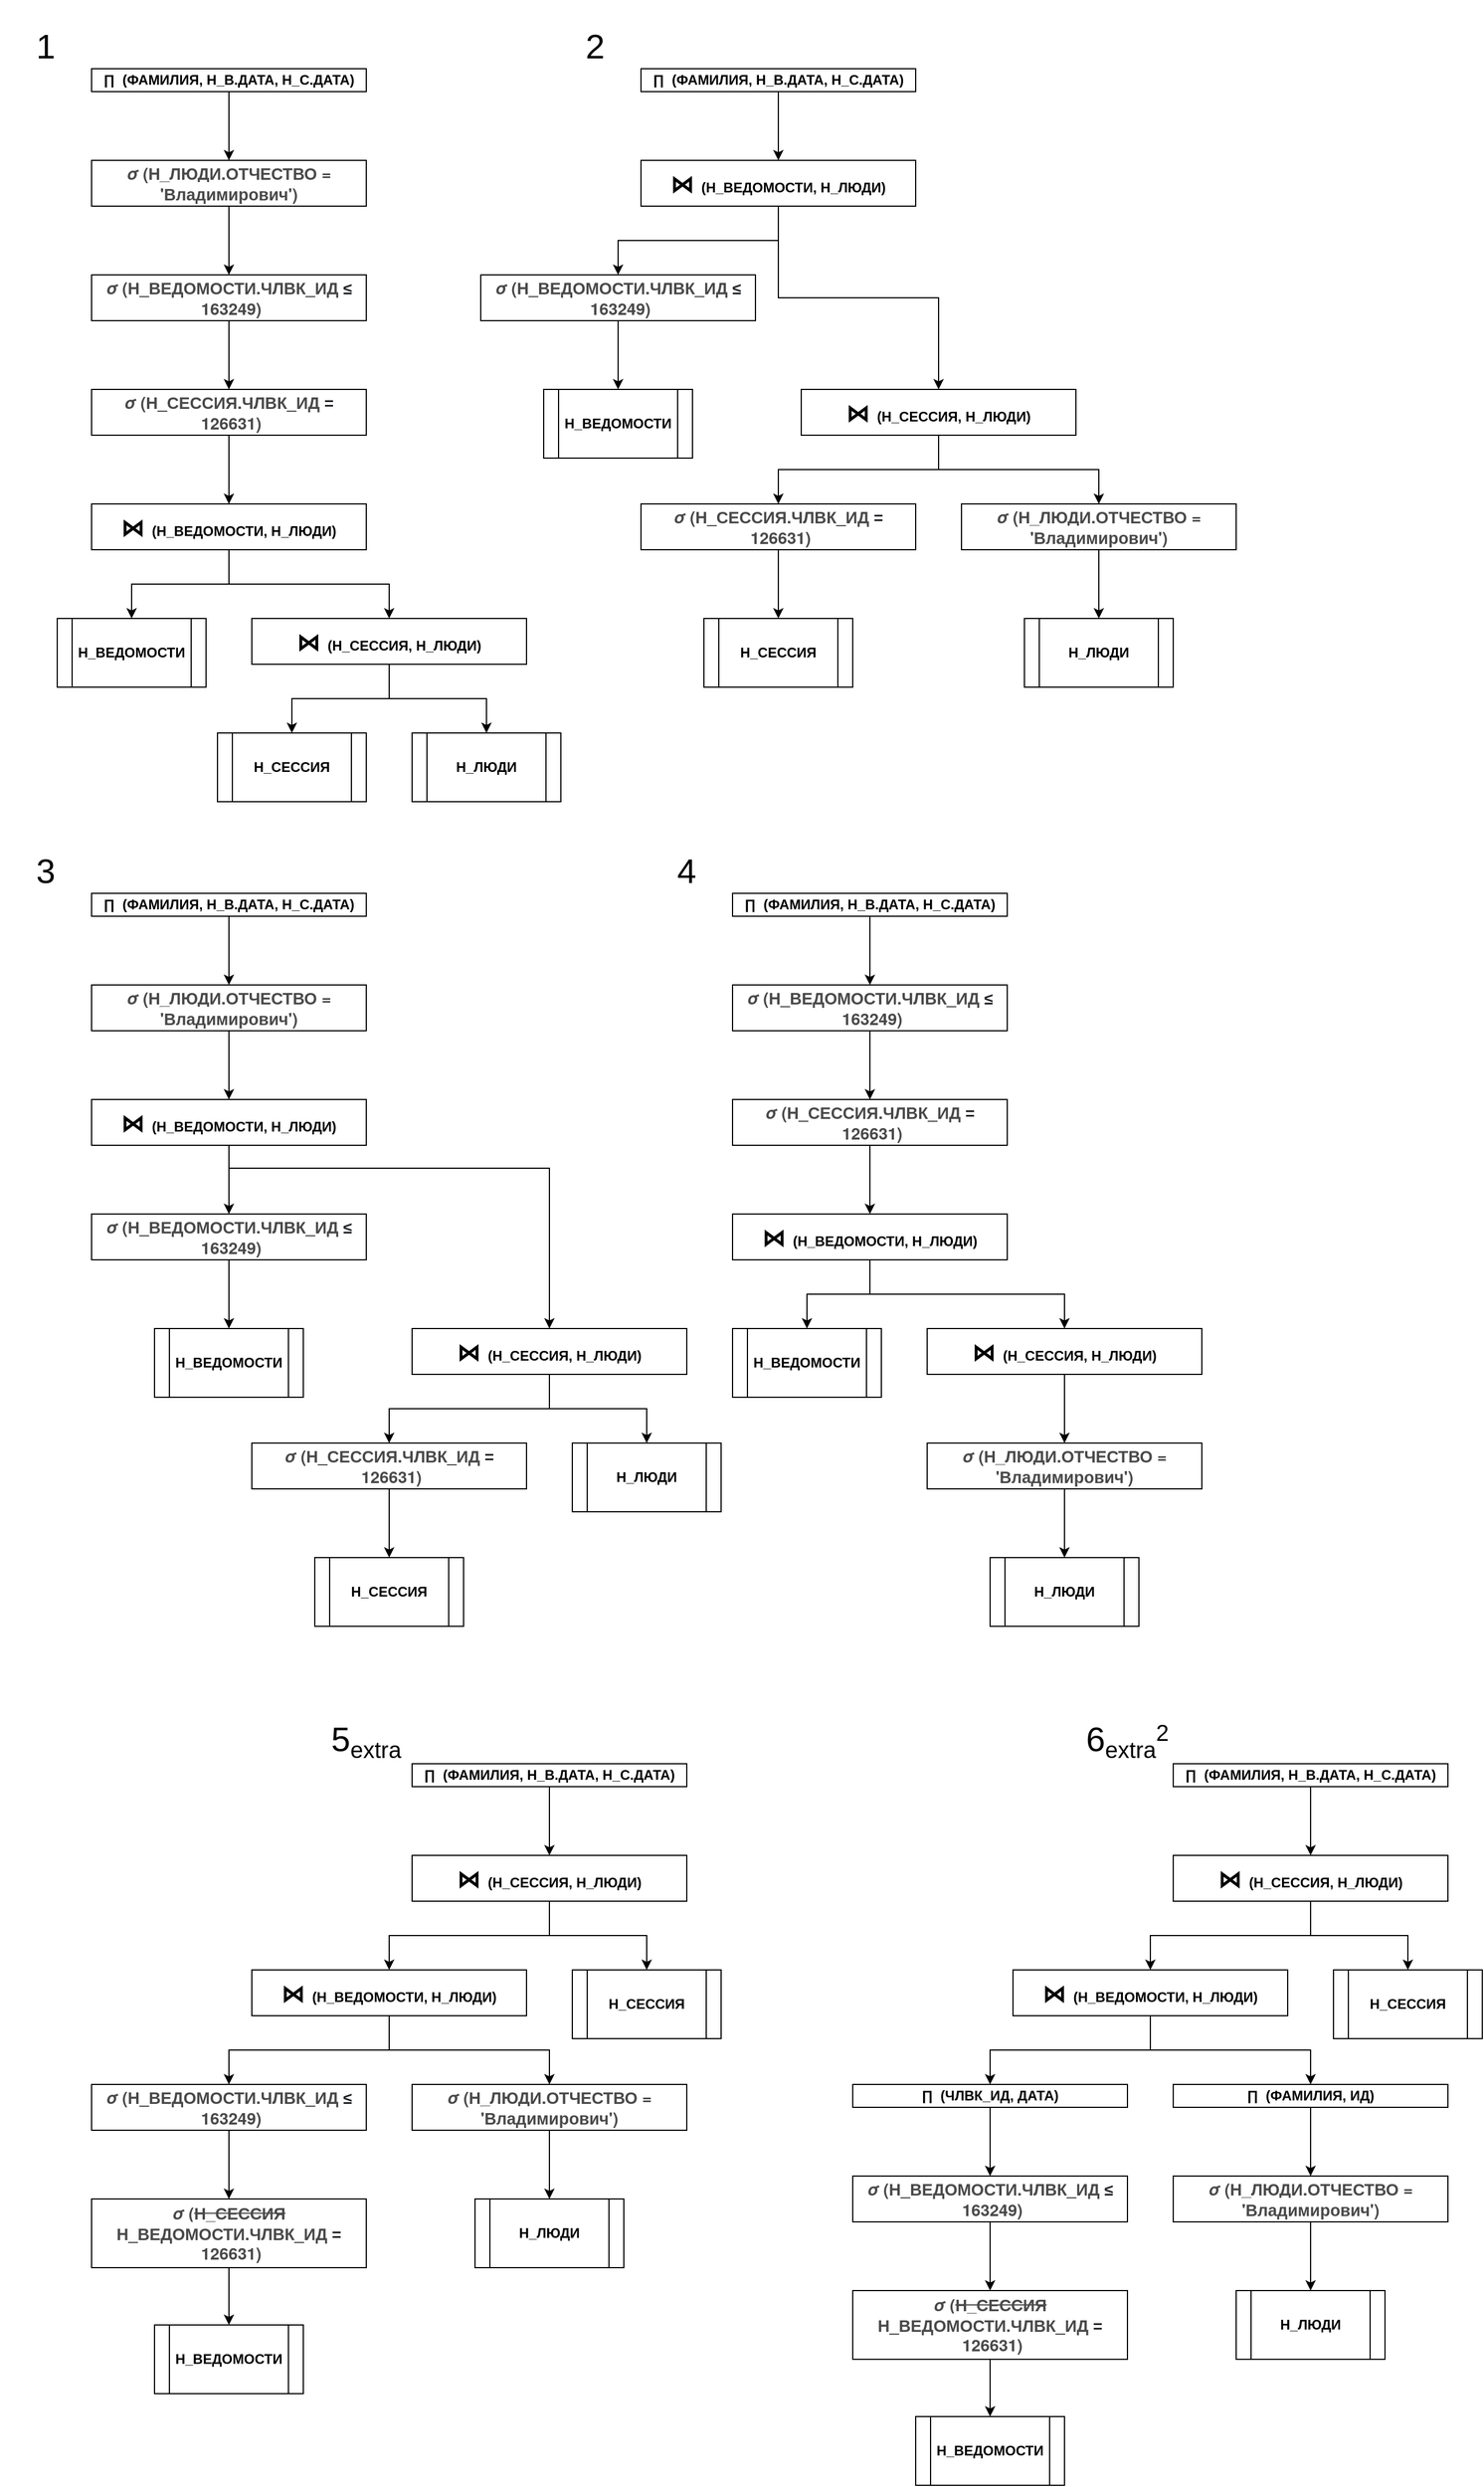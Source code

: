 <mxfile version="13.9.2" type="device"><diagram id="X6c8aFVMQ1EM5SgpxwA_" name="Page-1"><mxGraphModel dx="2066" dy="1185" grid="1" gridSize="10" guides="1" tooltips="1" connect="1" arrows="1" fold="1" page="1" pageScale="1" pageWidth="850" pageHeight="1100" math="0" shadow="0"><root><mxCell id="0"/><mxCell id="1" parent="0"/><mxCell id="eKs9Zu-fxIhXv-AiY1r6-7" value="" style="edgeStyle=orthogonalEdgeStyle;rounded=0;orthogonalLoop=1;jettySize=auto;html=1;" edge="1" parent="1" source="eKs9Zu-fxIhXv-AiY1r6-1" target="eKs9Zu-fxIhXv-AiY1r6-6"><mxGeometry relative="1" as="geometry"/></mxCell><mxCell id="eKs9Zu-fxIhXv-AiY1r6-1" value="&lt;i&gt;∏&amp;nbsp;&lt;/i&gt;&amp;nbsp;(ФАМИЛИЯ, Н_В.ДАТА, Н_С.ДАТА)" style="rounded=0;whiteSpace=wrap;html=1;fontStyle=1" vertex="1" parent="1"><mxGeometry x="80" y="60" width="240" height="20" as="geometry"/></mxCell><mxCell id="eKs9Zu-fxIhXv-AiY1r6-2" value="&lt;font style=&quot;font-size: 30px&quot;&gt;1&lt;/font&gt;" style="text;html=1;strokeColor=none;fillColor=none;align=center;verticalAlign=middle;whiteSpace=wrap;rounded=0;" vertex="1" parent="1"><mxGeometry width="80" height="80" as="geometry"/></mxCell><mxCell id="eKs9Zu-fxIhXv-AiY1r6-3" value="&lt;font style=&quot;font-size: 30px&quot;&gt;2&lt;/font&gt;" style="text;html=1;strokeColor=none;fillColor=none;align=center;verticalAlign=middle;whiteSpace=wrap;rounded=0;" vertex="1" parent="1"><mxGeometry x="480" width="80" height="80" as="geometry"/></mxCell><mxCell id="eKs9Zu-fxIhXv-AiY1r6-11" value="" style="edgeStyle=orthogonalEdgeStyle;rounded=0;orthogonalLoop=1;jettySize=auto;html=1;" edge="1" parent="1" source="eKs9Zu-fxIhXv-AiY1r6-6" target="eKs9Zu-fxIhXv-AiY1r6-10"><mxGeometry relative="1" as="geometry"/></mxCell><mxCell id="eKs9Zu-fxIhXv-AiY1r6-6" value="&lt;span style=&quot;color: rgb(73 , 73 , 73) ; font-family: &amp;#34;ddg_proximanova&amp;#34; , &amp;#34;ddg_proximanova_ui_0&amp;#34; , &amp;#34;ddg_proximanova_ui_1&amp;#34; , &amp;#34;ddg_proximanova_ui_2&amp;#34; , &amp;#34;ddg_proximanova_ui_3&amp;#34; , &amp;#34;ddg_proximanova_ui_4&amp;#34; , &amp;#34;ddg_proximanova_ui_5&amp;#34; , &amp;#34;ddg_proximanova_ui_6&amp;#34; , &amp;#34;proxima nova&amp;#34; , &amp;#34;helvetica neue&amp;#34; , &amp;#34;helvetica&amp;#34; , &amp;#34;segoe ui&amp;#34; , &amp;#34;nimbus sans l&amp;#34; , &amp;#34;liberation sans&amp;#34; , &amp;#34;open sans&amp;#34; , &amp;#34;freesans&amp;#34; , &amp;#34;arial&amp;#34; , sans-serif ; font-size: 14.4px ; background-color: rgb(255 , 255 , 255)&quot;&gt;&lt;i&gt;σ&lt;/i&gt; (Н_ЛЮДИ.ОТЧЕСТВО = 'Владимирович')&lt;/span&gt;" style="whiteSpace=wrap;html=1;rounded=0;fontStyle=1" vertex="1" parent="1"><mxGeometry x="80" y="140" width="240" height="40" as="geometry"/></mxCell><mxCell id="eKs9Zu-fxIhXv-AiY1r6-73" value="" style="edgeStyle=orthogonalEdgeStyle;rounded=0;orthogonalLoop=1;jettySize=auto;html=1;" edge="1" parent="1" source="eKs9Zu-fxIhXv-AiY1r6-10" target="eKs9Zu-fxIhXv-AiY1r6-72"><mxGeometry relative="1" as="geometry"/></mxCell><mxCell id="eKs9Zu-fxIhXv-AiY1r6-10" value="&lt;span style=&quot;color: rgb(73 , 73 , 73) ; font-family: &amp;#34;ddg_proximanova&amp;#34; , &amp;#34;ddg_proximanova_ui_0&amp;#34; , &amp;#34;ddg_proximanova_ui_1&amp;#34; , &amp;#34;ddg_proximanova_ui_2&amp;#34; , &amp;#34;ddg_proximanova_ui_3&amp;#34; , &amp;#34;ddg_proximanova_ui_4&amp;#34; , &amp;#34;ddg_proximanova_ui_5&amp;#34; , &amp;#34;ddg_proximanova_ui_6&amp;#34; , &amp;#34;proxima nova&amp;#34; , &amp;#34;helvetica neue&amp;#34; , &amp;#34;helvetica&amp;#34; , &amp;#34;segoe ui&amp;#34; , &amp;#34;nimbus sans l&amp;#34; , &amp;#34;liberation sans&amp;#34; , &amp;#34;open sans&amp;#34; , &amp;#34;freesans&amp;#34; , &amp;#34;arial&amp;#34; , sans-serif ; font-size: 14.4px ; background-color: rgb(255 , 255 , 255)&quot;&gt;&lt;i&gt;σ&lt;/i&gt; (Н_ВЕДОМОСТИ.ЧЛВК_ИД&amp;nbsp;&lt;/span&gt;&lt;b style=&quot;color: rgb(32 , 33 , 36) ; font-family: &amp;#34;arial&amp;#34; , sans-serif ; font-size: 14px ; text-align: left&quot;&gt;≤&lt;/b&gt;&lt;span style=&quot;color: rgb(73 , 73 , 73) ; font-family: &amp;#34;ddg_proximanova&amp;#34; , &amp;#34;ddg_proximanova_ui_0&amp;#34; , &amp;#34;ddg_proximanova_ui_1&amp;#34; , &amp;#34;ddg_proximanova_ui_2&amp;#34; , &amp;#34;ddg_proximanova_ui_3&amp;#34; , &amp;#34;ddg_proximanova_ui_4&amp;#34; , &amp;#34;ddg_proximanova_ui_5&amp;#34; , &amp;#34;ddg_proximanova_ui_6&amp;#34; , &amp;#34;proxima nova&amp;#34; , &amp;#34;helvetica neue&amp;#34; , &amp;#34;helvetica&amp;#34; , &amp;#34;segoe ui&amp;#34; , &amp;#34;nimbus sans l&amp;#34; , &amp;#34;liberation sans&amp;#34; , &amp;#34;open sans&amp;#34; , &amp;#34;freesans&amp;#34; , &amp;#34;arial&amp;#34; , sans-serif ; font-size: 14.4px ; background-color: rgb(255 , 255 , 255)&quot;&gt;&lt;br&gt;&amp;nbsp;163249)&lt;/span&gt;" style="whiteSpace=wrap;html=1;rounded=0;fontStyle=1" vertex="1" parent="1"><mxGeometry x="80" y="240" width="240" height="40" as="geometry"/></mxCell><mxCell id="eKs9Zu-fxIhXv-AiY1r6-31" value="" style="edgeStyle=orthogonalEdgeStyle;rounded=0;orthogonalLoop=1;jettySize=auto;html=1;" edge="1" parent="1" source="eKs9Zu-fxIhXv-AiY1r6-24"><mxGeometry relative="1" as="geometry"><mxPoint x="520" y="340" as="targetPoint"/></mxGeometry></mxCell><mxCell id="eKs9Zu-fxIhXv-AiY1r6-54" value="" style="edgeStyle=orthogonalEdgeStyle;rounded=0;orthogonalLoop=1;jettySize=auto;html=1;" edge="1" parent="1" target="eKs9Zu-fxIhXv-AiY1r6-53"><mxGeometry relative="1" as="geometry"><mxPoint x="800" y="900" as="sourcePoint"/></mxGeometry></mxCell><mxCell id="eKs9Zu-fxIhXv-AiY1r6-75" value="" style="edgeStyle=orthogonalEdgeStyle;rounded=0;orthogonalLoop=1;jettySize=auto;html=1;" edge="1" parent="1" source="eKs9Zu-fxIhXv-AiY1r6-72" target="eKs9Zu-fxIhXv-AiY1r6-74"><mxGeometry relative="1" as="geometry"/></mxCell><mxCell id="eKs9Zu-fxIhXv-AiY1r6-72" value="&lt;span style=&quot;color: rgb(73 , 73 , 73) ; font-family: &amp;#34;ddg_proximanova&amp;#34; , &amp;#34;ddg_proximanova_ui_0&amp;#34; , &amp;#34;ddg_proximanova_ui_1&amp;#34; , &amp;#34;ddg_proximanova_ui_2&amp;#34; , &amp;#34;ddg_proximanova_ui_3&amp;#34; , &amp;#34;ddg_proximanova_ui_4&amp;#34; , &amp;#34;ddg_proximanova_ui_5&amp;#34; , &amp;#34;ddg_proximanova_ui_6&amp;#34; , &amp;#34;proxima nova&amp;#34; , &amp;#34;helvetica neue&amp;#34; , &amp;#34;helvetica&amp;#34; , &amp;#34;segoe ui&amp;#34; , &amp;#34;nimbus sans l&amp;#34; , &amp;#34;liberation sans&amp;#34; , &amp;#34;open sans&amp;#34; , &amp;#34;freesans&amp;#34; , &amp;#34;arial&amp;#34; , sans-serif ; font-size: 14.4px ; background-color: rgb(255 , 255 , 255)&quot;&gt;&lt;i&gt;σ&lt;/i&gt; (Н_СЕССИЯ.ЧЛВК_ИД&amp;nbsp;&lt;/span&gt;&lt;b style=&quot;color: rgb(32 , 33 , 36) ; font-family: &amp;#34;arial&amp;#34; , sans-serif ; font-size: 14px ; text-align: left&quot;&gt;=&lt;/b&gt;&lt;span style=&quot;color: rgb(73 , 73 , 73) ; font-family: &amp;#34;ddg_proximanova&amp;#34; , &amp;#34;ddg_proximanova_ui_0&amp;#34; , &amp;#34;ddg_proximanova_ui_1&amp;#34; , &amp;#34;ddg_proximanova_ui_2&amp;#34; , &amp;#34;ddg_proximanova_ui_3&amp;#34; , &amp;#34;ddg_proximanova_ui_4&amp;#34; , &amp;#34;ddg_proximanova_ui_5&amp;#34; , &amp;#34;ddg_proximanova_ui_6&amp;#34; , &amp;#34;proxima nova&amp;#34; , &amp;#34;helvetica neue&amp;#34; , &amp;#34;helvetica&amp;#34; , &amp;#34;segoe ui&amp;#34; , &amp;#34;nimbus sans l&amp;#34; , &amp;#34;liberation sans&amp;#34; , &amp;#34;open sans&amp;#34; , &amp;#34;freesans&amp;#34; , &amp;#34;arial&amp;#34; , sans-serif ; font-size: 14.4px ; background-color: rgb(255 , 255 , 255)&quot;&gt;&lt;br&gt;&amp;nbsp;126631)&lt;/span&gt;" style="whiteSpace=wrap;html=1;rounded=0;fontStyle=1" vertex="1" parent="1"><mxGeometry x="80" y="340" width="240" height="40" as="geometry"/></mxCell><mxCell id="eKs9Zu-fxIhXv-AiY1r6-77" value="" style="edgeStyle=orthogonalEdgeStyle;rounded=0;orthogonalLoop=1;jettySize=auto;html=1;entryX=0.5;entryY=0;entryDx=0;entryDy=0;" edge="1" parent="1" source="eKs9Zu-fxIhXv-AiY1r6-74" target="eKs9Zu-fxIhXv-AiY1r6-78"><mxGeometry relative="1" as="geometry"/></mxCell><mxCell id="eKs9Zu-fxIhXv-AiY1r6-74" value="&lt;span style=&quot;font-family: &amp;#34;dejavusans&amp;#34; ; background-color: rgb(255 , 255 , 255)&quot;&gt;&lt;font style=&quot;font-size: 20px&quot;&gt;⋈&lt;/font&gt;&lt;/span&gt;&amp;nbsp; (Н_ВЕДОМОСТИ, Н_ЛЮДИ)" style="whiteSpace=wrap;html=1;rounded=0;fontStyle=1" vertex="1" parent="1"><mxGeometry x="80" y="440" width="240" height="40" as="geometry"/></mxCell><mxCell id="eKs9Zu-fxIhXv-AiY1r6-76" value="Н_ВЕДОМОСТИ" style="shape=process;whiteSpace=wrap;html=1;backgroundOutline=1;rounded=0;fontStyle=1;" vertex="1" parent="1"><mxGeometry x="50" y="540" width="130" height="60" as="geometry"/></mxCell><mxCell id="eKs9Zu-fxIhXv-AiY1r6-81" value="" style="edgeStyle=orthogonalEdgeStyle;rounded=0;orthogonalLoop=1;jettySize=auto;html=1;" edge="1" parent="1" source="eKs9Zu-fxIhXv-AiY1r6-78" target="eKs9Zu-fxIhXv-AiY1r6-80"><mxGeometry relative="1" as="geometry"/></mxCell><mxCell id="eKs9Zu-fxIhXv-AiY1r6-78" value="&lt;span style=&quot;font-family: &amp;#34;dejavusans&amp;#34; ; background-color: rgb(255 , 255 , 255)&quot;&gt;&lt;font style=&quot;font-size: 20px&quot;&gt;⋈&lt;/font&gt;&lt;/span&gt;&amp;nbsp; (Н_СЕССИЯ, Н_ЛЮДИ)" style="whiteSpace=wrap;html=1;rounded=0;fontStyle=1" vertex="1" parent="1"><mxGeometry x="220" y="540" width="240" height="40" as="geometry"/></mxCell><mxCell id="eKs9Zu-fxIhXv-AiY1r6-79" value="" style="edgeStyle=orthogonalEdgeStyle;rounded=0;orthogonalLoop=1;jettySize=auto;html=1;entryX=0.5;entryY=0;entryDx=0;entryDy=0;exitX=0.5;exitY=1;exitDx=0;exitDy=0;" edge="1" parent="1" source="eKs9Zu-fxIhXv-AiY1r6-74" target="eKs9Zu-fxIhXv-AiY1r6-76"><mxGeometry relative="1" as="geometry"><mxPoint x="210" y="490" as="sourcePoint"/><mxPoint x="350" y="550" as="targetPoint"/></mxGeometry></mxCell><mxCell id="eKs9Zu-fxIhXv-AiY1r6-80" value="Н_СЕССИЯ" style="shape=process;whiteSpace=wrap;html=1;backgroundOutline=1;rounded=0;fontStyle=1;" vertex="1" parent="1"><mxGeometry x="190" y="640" width="130" height="60" as="geometry"/></mxCell><mxCell id="eKs9Zu-fxIhXv-AiY1r6-82" value="Н_ЛЮДИ" style="shape=process;whiteSpace=wrap;html=1;backgroundOutline=1;rounded=0;fontStyle=1;" vertex="1" parent="1"><mxGeometry x="360" y="640" width="130" height="60" as="geometry"/></mxCell><mxCell id="eKs9Zu-fxIhXv-AiY1r6-83" value="" style="edgeStyle=orthogonalEdgeStyle;rounded=0;orthogonalLoop=1;jettySize=auto;html=1;entryX=0.5;entryY=0;entryDx=0;entryDy=0;" edge="1" parent="1" target="eKs9Zu-fxIhXv-AiY1r6-82"><mxGeometry relative="1" as="geometry"><mxPoint x="340" y="580" as="sourcePoint"/><mxPoint x="265" y="650" as="targetPoint"/><Array as="points"><mxPoint x="340" y="610"/><mxPoint x="425" y="610"/></Array></mxGeometry></mxCell><mxCell id="eKs9Zu-fxIhXv-AiY1r6-86" value="" style="edgeStyle=orthogonalEdgeStyle;rounded=0;orthogonalLoop=1;jettySize=auto;html=1;" edge="1" parent="1" source="eKs9Zu-fxIhXv-AiY1r6-84" target="eKs9Zu-fxIhXv-AiY1r6-85"><mxGeometry relative="1" as="geometry"/></mxCell><mxCell id="eKs9Zu-fxIhXv-AiY1r6-84" value="&lt;i&gt;∏&amp;nbsp;&lt;/i&gt;&amp;nbsp;(ФАМИЛИЯ, Н_В.ДАТА, Н_С.ДАТА)" style="rounded=0;whiteSpace=wrap;html=1;fontStyle=1" vertex="1" parent="1"><mxGeometry x="560" y="60" width="240" height="20" as="geometry"/></mxCell><mxCell id="eKs9Zu-fxIhXv-AiY1r6-88" value="" style="edgeStyle=orthogonalEdgeStyle;rounded=0;orthogonalLoop=1;jettySize=auto;html=1;" edge="1" parent="1" source="eKs9Zu-fxIhXv-AiY1r6-85" target="eKs9Zu-fxIhXv-AiY1r6-87"><mxGeometry relative="1" as="geometry"/></mxCell><mxCell id="eKs9Zu-fxIhXv-AiY1r6-85" value="&lt;span style=&quot;font-family: &amp;#34;dejavusans&amp;#34; ; background-color: rgb(255 , 255 , 255)&quot;&gt;&lt;font style=&quot;font-size: 20px&quot;&gt;⋈&lt;/font&gt;&lt;/span&gt;&amp;nbsp; (Н_ВЕДОМОСТИ, Н_ЛЮДИ)" style="whiteSpace=wrap;html=1;rounded=0;fontStyle=1" vertex="1" parent="1"><mxGeometry x="560" y="140" width="240" height="40" as="geometry"/></mxCell><mxCell id="eKs9Zu-fxIhXv-AiY1r6-90" value="" style="edgeStyle=orthogonalEdgeStyle;rounded=0;orthogonalLoop=1;jettySize=auto;html=1;" edge="1" parent="1" source="eKs9Zu-fxIhXv-AiY1r6-87" target="eKs9Zu-fxIhXv-AiY1r6-89"><mxGeometry relative="1" as="geometry"/></mxCell><mxCell id="eKs9Zu-fxIhXv-AiY1r6-87" value="&lt;span style=&quot;color: rgb(73 , 73 , 73) ; font-family: &amp;#34;ddg_proximanova&amp;#34; , &amp;#34;ddg_proximanova_ui_0&amp;#34; , &amp;#34;ddg_proximanova_ui_1&amp;#34; , &amp;#34;ddg_proximanova_ui_2&amp;#34; , &amp;#34;ddg_proximanova_ui_3&amp;#34; , &amp;#34;ddg_proximanova_ui_4&amp;#34; , &amp;#34;ddg_proximanova_ui_5&amp;#34; , &amp;#34;ddg_proximanova_ui_6&amp;#34; , &amp;#34;proxima nova&amp;#34; , &amp;#34;helvetica neue&amp;#34; , &amp;#34;helvetica&amp;#34; , &amp;#34;segoe ui&amp;#34; , &amp;#34;nimbus sans l&amp;#34; , &amp;#34;liberation sans&amp;#34; , &amp;#34;open sans&amp;#34; , &amp;#34;freesans&amp;#34; , &amp;#34;arial&amp;#34; , sans-serif ; font-size: 14.4px ; background-color: rgb(255 , 255 , 255)&quot;&gt;&lt;i&gt;σ&lt;/i&gt; (Н_ВЕДОМОСТИ.ЧЛВК_ИД&amp;nbsp;&lt;/span&gt;&lt;b style=&quot;color: rgb(32 , 33 , 36) ; font-family: &amp;#34;arial&amp;#34; , sans-serif ; font-size: 14px ; text-align: left&quot;&gt;≤&lt;/b&gt;&lt;span style=&quot;color: rgb(73 , 73 , 73) ; font-family: &amp;#34;ddg_proximanova&amp;#34; , &amp;#34;ddg_proximanova_ui_0&amp;#34; , &amp;#34;ddg_proximanova_ui_1&amp;#34; , &amp;#34;ddg_proximanova_ui_2&amp;#34; , &amp;#34;ddg_proximanova_ui_3&amp;#34; , &amp;#34;ddg_proximanova_ui_4&amp;#34; , &amp;#34;ddg_proximanova_ui_5&amp;#34; , &amp;#34;ddg_proximanova_ui_6&amp;#34; , &amp;#34;proxima nova&amp;#34; , &amp;#34;helvetica neue&amp;#34; , &amp;#34;helvetica&amp;#34; , &amp;#34;segoe ui&amp;#34; , &amp;#34;nimbus sans l&amp;#34; , &amp;#34;liberation sans&amp;#34; , &amp;#34;open sans&amp;#34; , &amp;#34;freesans&amp;#34; , &amp;#34;arial&amp;#34; , sans-serif ; font-size: 14.4px ; background-color: rgb(255 , 255 , 255)&quot;&gt;&lt;br&gt;&amp;nbsp;163249)&lt;/span&gt;" style="whiteSpace=wrap;html=1;rounded=0;fontStyle=1" vertex="1" parent="1"><mxGeometry x="420" y="240" width="240" height="40" as="geometry"/></mxCell><mxCell id="eKs9Zu-fxIhXv-AiY1r6-89" value="Н_ВЕДОМОСТИ" style="shape=process;whiteSpace=wrap;html=1;backgroundOutline=1;rounded=0;fontStyle=1;" vertex="1" parent="1"><mxGeometry x="475" y="340" width="130" height="60" as="geometry"/></mxCell><mxCell id="eKs9Zu-fxIhXv-AiY1r6-95" value="" style="edgeStyle=orthogonalEdgeStyle;rounded=0;orthogonalLoop=1;jettySize=auto;html=1;" edge="1" parent="1" source="eKs9Zu-fxIhXv-AiY1r6-91" target="eKs9Zu-fxIhXv-AiY1r6-94"><mxGeometry relative="1" as="geometry"/></mxCell><mxCell id="eKs9Zu-fxIhXv-AiY1r6-91" value="&lt;span style=&quot;font-family: &amp;#34;dejavusans&amp;#34; ; background-color: rgb(255 , 255 , 255)&quot;&gt;&lt;font style=&quot;font-size: 20px&quot;&gt;⋈&lt;/font&gt;&lt;/span&gt;&amp;nbsp; (Н_СЕССИЯ, Н_ЛЮДИ)" style="whiteSpace=wrap;html=1;rounded=0;fontStyle=1" vertex="1" parent="1"><mxGeometry x="700" y="340" width="240" height="40" as="geometry"/></mxCell><mxCell id="eKs9Zu-fxIhXv-AiY1r6-93" value="" style="edgeStyle=orthogonalEdgeStyle;rounded=0;orthogonalLoop=1;jettySize=auto;html=1;entryX=0.5;entryY=0;entryDx=0;entryDy=0;exitX=0.5;exitY=1;exitDx=0;exitDy=0;" edge="1" parent="1" source="eKs9Zu-fxIhXv-AiY1r6-85" target="eKs9Zu-fxIhXv-AiY1r6-91"><mxGeometry relative="1" as="geometry"><mxPoint x="690" y="190" as="sourcePoint"/><mxPoint x="550" y="250" as="targetPoint"/></mxGeometry></mxCell><mxCell id="eKs9Zu-fxIhXv-AiY1r6-97" value="" style="edgeStyle=orthogonalEdgeStyle;rounded=0;orthogonalLoop=1;jettySize=auto;html=1;" edge="1" parent="1" source="eKs9Zu-fxIhXv-AiY1r6-94" target="eKs9Zu-fxIhXv-AiY1r6-96"><mxGeometry relative="1" as="geometry"/></mxCell><mxCell id="eKs9Zu-fxIhXv-AiY1r6-94" value="&lt;span style=&quot;color: rgb(73 , 73 , 73) ; font-family: &amp;#34;ddg_proximanova&amp;#34; , &amp;#34;ddg_proximanova_ui_0&amp;#34; , &amp;#34;ddg_proximanova_ui_1&amp;#34; , &amp;#34;ddg_proximanova_ui_2&amp;#34; , &amp;#34;ddg_proximanova_ui_3&amp;#34; , &amp;#34;ddg_proximanova_ui_4&amp;#34; , &amp;#34;ddg_proximanova_ui_5&amp;#34; , &amp;#34;ddg_proximanova_ui_6&amp;#34; , &amp;#34;proxima nova&amp;#34; , &amp;#34;helvetica neue&amp;#34; , &amp;#34;helvetica&amp;#34; , &amp;#34;segoe ui&amp;#34; , &amp;#34;nimbus sans l&amp;#34; , &amp;#34;liberation sans&amp;#34; , &amp;#34;open sans&amp;#34; , &amp;#34;freesans&amp;#34; , &amp;#34;arial&amp;#34; , sans-serif ; font-size: 14.4px ; background-color: rgb(255 , 255 , 255)&quot;&gt;&lt;i&gt;σ&lt;/i&gt; (Н_ЛЮДИ.ОТЧЕСТВО = 'Владимирович')&lt;/span&gt;" style="whiteSpace=wrap;html=1;rounded=0;fontStyle=1" vertex="1" parent="1"><mxGeometry x="840" y="440" width="240" height="40" as="geometry"/></mxCell><mxCell id="eKs9Zu-fxIhXv-AiY1r6-96" value="Н_ЛЮДИ" style="shape=process;whiteSpace=wrap;html=1;backgroundOutline=1;rounded=0;fontStyle=1;" vertex="1" parent="1"><mxGeometry x="895" y="540" width="130" height="60" as="geometry"/></mxCell><mxCell id="eKs9Zu-fxIhXv-AiY1r6-101" value="" style="edgeStyle=orthogonalEdgeStyle;rounded=0;orthogonalLoop=1;jettySize=auto;html=1;" edge="1" parent="1" source="eKs9Zu-fxIhXv-AiY1r6-98" target="eKs9Zu-fxIhXv-AiY1r6-100"><mxGeometry relative="1" as="geometry"/></mxCell><mxCell id="eKs9Zu-fxIhXv-AiY1r6-98" value="&lt;span style=&quot;color: rgb(73 , 73 , 73) ; font-family: &amp;#34;ddg_proximanova&amp;#34; , &amp;#34;ddg_proximanova_ui_0&amp;#34; , &amp;#34;ddg_proximanova_ui_1&amp;#34; , &amp;#34;ddg_proximanova_ui_2&amp;#34; , &amp;#34;ddg_proximanova_ui_3&amp;#34; , &amp;#34;ddg_proximanova_ui_4&amp;#34; , &amp;#34;ddg_proximanova_ui_5&amp;#34; , &amp;#34;ddg_proximanova_ui_6&amp;#34; , &amp;#34;proxima nova&amp;#34; , &amp;#34;helvetica neue&amp;#34; , &amp;#34;helvetica&amp;#34; , &amp;#34;segoe ui&amp;#34; , &amp;#34;nimbus sans l&amp;#34; , &amp;#34;liberation sans&amp;#34; , &amp;#34;open sans&amp;#34; , &amp;#34;freesans&amp;#34; , &amp;#34;arial&amp;#34; , sans-serif ; font-size: 14.4px ; background-color: rgb(255 , 255 , 255)&quot;&gt;&lt;i&gt;σ&lt;/i&gt; (Н_СЕССИЯ.ЧЛВК_ИД&amp;nbsp;&lt;/span&gt;&lt;b style=&quot;color: rgb(32 , 33 , 36) ; font-family: &amp;#34;arial&amp;#34; , sans-serif ; font-size: 14px ; text-align: left&quot;&gt;=&lt;/b&gt;&lt;span style=&quot;color: rgb(73 , 73 , 73) ; font-family: &amp;#34;ddg_proximanova&amp;#34; , &amp;#34;ddg_proximanova_ui_0&amp;#34; , &amp;#34;ddg_proximanova_ui_1&amp;#34; , &amp;#34;ddg_proximanova_ui_2&amp;#34; , &amp;#34;ddg_proximanova_ui_3&amp;#34; , &amp;#34;ddg_proximanova_ui_4&amp;#34; , &amp;#34;ddg_proximanova_ui_5&amp;#34; , &amp;#34;ddg_proximanova_ui_6&amp;#34; , &amp;#34;proxima nova&amp;#34; , &amp;#34;helvetica neue&amp;#34; , &amp;#34;helvetica&amp;#34; , &amp;#34;segoe ui&amp;#34; , &amp;#34;nimbus sans l&amp;#34; , &amp;#34;liberation sans&amp;#34; , &amp;#34;open sans&amp;#34; , &amp;#34;freesans&amp;#34; , &amp;#34;arial&amp;#34; , sans-serif ; font-size: 14.4px ; background-color: rgb(255 , 255 , 255)&quot;&gt;&lt;br&gt;&amp;nbsp;126631)&lt;/span&gt;" style="whiteSpace=wrap;html=1;rounded=0;fontStyle=1" vertex="1" parent="1"><mxGeometry x="560" y="440" width="240" height="40" as="geometry"/></mxCell><mxCell id="eKs9Zu-fxIhXv-AiY1r6-99" value="" style="edgeStyle=orthogonalEdgeStyle;rounded=0;orthogonalLoop=1;jettySize=auto;html=1;entryX=0.5;entryY=0;entryDx=0;entryDy=0;exitX=0.5;exitY=1;exitDx=0;exitDy=0;" edge="1" parent="1" source="eKs9Zu-fxIhXv-AiY1r6-91" target="eKs9Zu-fxIhXv-AiY1r6-98"><mxGeometry relative="1" as="geometry"><mxPoint x="830" y="390" as="sourcePoint"/><mxPoint x="970" y="450" as="targetPoint"/></mxGeometry></mxCell><mxCell id="eKs9Zu-fxIhXv-AiY1r6-100" value="Н_СЕССИЯ" style="shape=process;whiteSpace=wrap;html=1;backgroundOutline=1;rounded=0;fontStyle=1;" vertex="1" parent="1"><mxGeometry x="615" y="540" width="130" height="60" as="geometry"/></mxCell><mxCell id="eKs9Zu-fxIhXv-AiY1r6-102" value="&lt;font style=&quot;font-size: 30px&quot;&gt;3&lt;/font&gt;" style="text;html=1;strokeColor=none;fillColor=none;align=center;verticalAlign=middle;whiteSpace=wrap;rounded=0;" vertex="1" parent="1"><mxGeometry y="720" width="80" height="80" as="geometry"/></mxCell><mxCell id="eKs9Zu-fxIhXv-AiY1r6-105" value="" style="edgeStyle=orthogonalEdgeStyle;rounded=0;orthogonalLoop=1;jettySize=auto;html=1;" edge="1" parent="1" source="eKs9Zu-fxIhXv-AiY1r6-103" target="eKs9Zu-fxIhXv-AiY1r6-104"><mxGeometry relative="1" as="geometry"/></mxCell><mxCell id="eKs9Zu-fxIhXv-AiY1r6-103" value="&lt;i&gt;∏&amp;nbsp;&lt;/i&gt;&amp;nbsp;(ФАМИЛИЯ, Н_В.ДАТА, Н_С.ДАТА)" style="rounded=0;whiteSpace=wrap;html=1;fontStyle=1" vertex="1" parent="1"><mxGeometry x="80" y="780" width="240" height="20" as="geometry"/></mxCell><mxCell id="eKs9Zu-fxIhXv-AiY1r6-107" value="" style="edgeStyle=orthogonalEdgeStyle;rounded=0;orthogonalLoop=1;jettySize=auto;html=1;" edge="1" parent="1" source="eKs9Zu-fxIhXv-AiY1r6-104" target="eKs9Zu-fxIhXv-AiY1r6-106"><mxGeometry relative="1" as="geometry"/></mxCell><mxCell id="eKs9Zu-fxIhXv-AiY1r6-104" value="&lt;span style=&quot;color: rgb(73 , 73 , 73) ; font-family: &amp;#34;ddg_proximanova&amp;#34; , &amp;#34;ddg_proximanova_ui_0&amp;#34; , &amp;#34;ddg_proximanova_ui_1&amp;#34; , &amp;#34;ddg_proximanova_ui_2&amp;#34; , &amp;#34;ddg_proximanova_ui_3&amp;#34; , &amp;#34;ddg_proximanova_ui_4&amp;#34; , &amp;#34;ddg_proximanova_ui_5&amp;#34; , &amp;#34;ddg_proximanova_ui_6&amp;#34; , &amp;#34;proxima nova&amp;#34; , &amp;#34;helvetica neue&amp;#34; , &amp;#34;helvetica&amp;#34; , &amp;#34;segoe ui&amp;#34; , &amp;#34;nimbus sans l&amp;#34; , &amp;#34;liberation sans&amp;#34; , &amp;#34;open sans&amp;#34; , &amp;#34;freesans&amp;#34; , &amp;#34;arial&amp;#34; , sans-serif ; font-size: 14.4px ; background-color: rgb(255 , 255 , 255)&quot;&gt;&lt;i&gt;σ&lt;/i&gt; (Н_ЛЮДИ.ОТЧЕСТВО = 'Владимирович')&lt;/span&gt;" style="whiteSpace=wrap;html=1;rounded=0;fontStyle=1" vertex="1" parent="1"><mxGeometry x="80" y="860" width="240" height="40" as="geometry"/></mxCell><mxCell id="eKs9Zu-fxIhXv-AiY1r6-110" value="" style="edgeStyle=orthogonalEdgeStyle;rounded=0;orthogonalLoop=1;jettySize=auto;html=1;" edge="1" parent="1" source="eKs9Zu-fxIhXv-AiY1r6-106" target="eKs9Zu-fxIhXv-AiY1r6-108"><mxGeometry relative="1" as="geometry"/></mxCell><mxCell id="eKs9Zu-fxIhXv-AiY1r6-106" value="&lt;span style=&quot;font-family: &amp;#34;dejavusans&amp;#34; ; background-color: rgb(255 , 255 , 255)&quot;&gt;&lt;font style=&quot;font-size: 20px&quot;&gt;⋈&lt;/font&gt;&lt;/span&gt;&amp;nbsp; (Н_ВЕДОМОСТИ, Н_ЛЮДИ)" style="whiteSpace=wrap;html=1;rounded=0;fontStyle=1" vertex="1" parent="1"><mxGeometry x="80" y="960" width="240" height="40" as="geometry"/></mxCell><mxCell id="eKs9Zu-fxIhXv-AiY1r6-111" value="" style="edgeStyle=orthogonalEdgeStyle;rounded=0;orthogonalLoop=1;jettySize=auto;html=1;" edge="1" parent="1" source="eKs9Zu-fxIhXv-AiY1r6-108" target="eKs9Zu-fxIhXv-AiY1r6-109"><mxGeometry relative="1" as="geometry"/></mxCell><mxCell id="eKs9Zu-fxIhXv-AiY1r6-108" value="&lt;span style=&quot;color: rgb(73 , 73 , 73) ; font-family: &amp;#34;ddg_proximanova&amp;#34; , &amp;#34;ddg_proximanova_ui_0&amp;#34; , &amp;#34;ddg_proximanova_ui_1&amp;#34; , &amp;#34;ddg_proximanova_ui_2&amp;#34; , &amp;#34;ddg_proximanova_ui_3&amp;#34; , &amp;#34;ddg_proximanova_ui_4&amp;#34; , &amp;#34;ddg_proximanova_ui_5&amp;#34; , &amp;#34;ddg_proximanova_ui_6&amp;#34; , &amp;#34;proxima nova&amp;#34; , &amp;#34;helvetica neue&amp;#34; , &amp;#34;helvetica&amp;#34; , &amp;#34;segoe ui&amp;#34; , &amp;#34;nimbus sans l&amp;#34; , &amp;#34;liberation sans&amp;#34; , &amp;#34;open sans&amp;#34; , &amp;#34;freesans&amp;#34; , &amp;#34;arial&amp;#34; , sans-serif ; font-size: 14.4px ; background-color: rgb(255 , 255 , 255)&quot;&gt;&lt;i&gt;σ&lt;/i&gt; (Н_ВЕДОМОСТИ.ЧЛВК_ИД&amp;nbsp;&lt;/span&gt;&lt;b style=&quot;color: rgb(32 , 33 , 36) ; font-family: &amp;#34;arial&amp;#34; , sans-serif ; font-size: 14px ; text-align: left&quot;&gt;≤&lt;/b&gt;&lt;span style=&quot;color: rgb(73 , 73 , 73) ; font-family: &amp;#34;ddg_proximanova&amp;#34; , &amp;#34;ddg_proximanova_ui_0&amp;#34; , &amp;#34;ddg_proximanova_ui_1&amp;#34; , &amp;#34;ddg_proximanova_ui_2&amp;#34; , &amp;#34;ddg_proximanova_ui_3&amp;#34; , &amp;#34;ddg_proximanova_ui_4&amp;#34; , &amp;#34;ddg_proximanova_ui_5&amp;#34; , &amp;#34;ddg_proximanova_ui_6&amp;#34; , &amp;#34;proxima nova&amp;#34; , &amp;#34;helvetica neue&amp;#34; , &amp;#34;helvetica&amp;#34; , &amp;#34;segoe ui&amp;#34; , &amp;#34;nimbus sans l&amp;#34; , &amp;#34;liberation sans&amp;#34; , &amp;#34;open sans&amp;#34; , &amp;#34;freesans&amp;#34; , &amp;#34;arial&amp;#34; , sans-serif ; font-size: 14.4px ; background-color: rgb(255 , 255 , 255)&quot;&gt;&lt;br&gt;&amp;nbsp;163249)&lt;/span&gt;" style="whiteSpace=wrap;html=1;rounded=0;fontStyle=1" vertex="1" parent="1"><mxGeometry x="80" y="1060" width="240" height="40" as="geometry"/></mxCell><mxCell id="eKs9Zu-fxIhXv-AiY1r6-109" value="Н_ВЕДОМОСТИ" style="shape=process;whiteSpace=wrap;html=1;backgroundOutline=1;rounded=0;fontStyle=1;" vertex="1" parent="1"><mxGeometry x="135" y="1160" width="130" height="60" as="geometry"/></mxCell><mxCell id="eKs9Zu-fxIhXv-AiY1r6-116" value="" style="edgeStyle=orthogonalEdgeStyle;rounded=0;orthogonalLoop=1;jettySize=auto;html=1;" edge="1" parent="1" source="eKs9Zu-fxIhXv-AiY1r6-112" target="eKs9Zu-fxIhXv-AiY1r6-115"><mxGeometry relative="1" as="geometry"/></mxCell><mxCell id="eKs9Zu-fxIhXv-AiY1r6-112" value="&lt;span style=&quot;font-family: &amp;#34;dejavusans&amp;#34; ; background-color: rgb(255 , 255 , 255)&quot;&gt;&lt;font style=&quot;font-size: 20px&quot;&gt;⋈&lt;/font&gt;&lt;/span&gt;&amp;nbsp; (Н_СЕССИЯ, Н_ЛЮДИ)" style="whiteSpace=wrap;html=1;rounded=0;fontStyle=1" vertex="1" parent="1"><mxGeometry x="360" y="1160" width="240" height="40" as="geometry"/></mxCell><mxCell id="eKs9Zu-fxIhXv-AiY1r6-114" value="" style="edgeStyle=orthogonalEdgeStyle;rounded=0;orthogonalLoop=1;jettySize=auto;html=1;entryX=0.5;entryY=0;entryDx=0;entryDy=0;exitX=0.5;exitY=1;exitDx=0;exitDy=0;" edge="1" parent="1" source="eKs9Zu-fxIhXv-AiY1r6-106" target="eKs9Zu-fxIhXv-AiY1r6-112"><mxGeometry relative="1" as="geometry"><mxPoint x="210" y="1010" as="sourcePoint"/><mxPoint x="210" y="1070" as="targetPoint"/><Array as="points"><mxPoint x="200" y="1020"/><mxPoint x="480" y="1020"/></Array></mxGeometry></mxCell><mxCell id="eKs9Zu-fxIhXv-AiY1r6-118" value="" style="edgeStyle=orthogonalEdgeStyle;rounded=0;orthogonalLoop=1;jettySize=auto;html=1;" edge="1" parent="1" source="eKs9Zu-fxIhXv-AiY1r6-115" target="eKs9Zu-fxIhXv-AiY1r6-117"><mxGeometry relative="1" as="geometry"/></mxCell><mxCell id="eKs9Zu-fxIhXv-AiY1r6-115" value="&lt;span style=&quot;color: rgb(73 , 73 , 73) ; font-family: &amp;#34;ddg_proximanova&amp;#34; , &amp;#34;ddg_proximanova_ui_0&amp;#34; , &amp;#34;ddg_proximanova_ui_1&amp;#34; , &amp;#34;ddg_proximanova_ui_2&amp;#34; , &amp;#34;ddg_proximanova_ui_3&amp;#34; , &amp;#34;ddg_proximanova_ui_4&amp;#34; , &amp;#34;ddg_proximanova_ui_5&amp;#34; , &amp;#34;ddg_proximanova_ui_6&amp;#34; , &amp;#34;proxima nova&amp;#34; , &amp;#34;helvetica neue&amp;#34; , &amp;#34;helvetica&amp;#34; , &amp;#34;segoe ui&amp;#34; , &amp;#34;nimbus sans l&amp;#34; , &amp;#34;liberation sans&amp;#34; , &amp;#34;open sans&amp;#34; , &amp;#34;freesans&amp;#34; , &amp;#34;arial&amp;#34; , sans-serif ; font-size: 14.4px ; background-color: rgb(255 , 255 , 255)&quot;&gt;&lt;i&gt;σ&lt;/i&gt; (Н_СЕССИЯ.ЧЛВК_ИД&amp;nbsp;&lt;/span&gt;&lt;b style=&quot;color: rgb(32 , 33 , 36) ; font-family: &amp;#34;arial&amp;#34; , sans-serif ; font-size: 14px ; text-align: left&quot;&gt;=&lt;/b&gt;&lt;span style=&quot;color: rgb(73 , 73 , 73) ; font-family: &amp;#34;ddg_proximanova&amp;#34; , &amp;#34;ddg_proximanova_ui_0&amp;#34; , &amp;#34;ddg_proximanova_ui_1&amp;#34; , &amp;#34;ddg_proximanova_ui_2&amp;#34; , &amp;#34;ddg_proximanova_ui_3&amp;#34; , &amp;#34;ddg_proximanova_ui_4&amp;#34; , &amp;#34;ddg_proximanova_ui_5&amp;#34; , &amp;#34;ddg_proximanova_ui_6&amp;#34; , &amp;#34;proxima nova&amp;#34; , &amp;#34;helvetica neue&amp;#34; , &amp;#34;helvetica&amp;#34; , &amp;#34;segoe ui&amp;#34; , &amp;#34;nimbus sans l&amp;#34; , &amp;#34;liberation sans&amp;#34; , &amp;#34;open sans&amp;#34; , &amp;#34;freesans&amp;#34; , &amp;#34;arial&amp;#34; , sans-serif ; font-size: 14.4px ; background-color: rgb(255 , 255 , 255)&quot;&gt;&lt;br&gt;&amp;nbsp;126631)&lt;/span&gt;" style="whiteSpace=wrap;html=1;rounded=0;fontStyle=1" vertex="1" parent="1"><mxGeometry x="220" y="1260" width="240" height="40" as="geometry"/></mxCell><mxCell id="eKs9Zu-fxIhXv-AiY1r6-117" value="Н_СЕССИЯ" style="shape=process;whiteSpace=wrap;html=1;backgroundOutline=1;rounded=0;fontStyle=1;" vertex="1" parent="1"><mxGeometry x="275" y="1360" width="130" height="60" as="geometry"/></mxCell><mxCell id="eKs9Zu-fxIhXv-AiY1r6-119" value="Н_ЛЮДИ" style="shape=process;whiteSpace=wrap;html=1;backgroundOutline=1;rounded=0;fontStyle=1;" vertex="1" parent="1"><mxGeometry x="500" y="1260" width="130" height="60" as="geometry"/></mxCell><mxCell id="eKs9Zu-fxIhXv-AiY1r6-120" value="" style="edgeStyle=orthogonalEdgeStyle;rounded=0;orthogonalLoop=1;jettySize=auto;html=1;entryX=0.5;entryY=0;entryDx=0;entryDy=0;exitX=0.5;exitY=1;exitDx=0;exitDy=0;" edge="1" parent="1" source="eKs9Zu-fxIhXv-AiY1r6-112" target="eKs9Zu-fxIhXv-AiY1r6-119"><mxGeometry relative="1" as="geometry"><mxPoint x="490" y="1210" as="sourcePoint"/><mxPoint x="350" y="1270" as="targetPoint"/></mxGeometry></mxCell><mxCell id="eKs9Zu-fxIhXv-AiY1r6-121" value="&lt;font style=&quot;font-size: 30px&quot;&gt;4&lt;/font&gt;" style="text;html=1;strokeColor=none;fillColor=none;align=center;verticalAlign=middle;whiteSpace=wrap;rounded=0;" vertex="1" parent="1"><mxGeometry x="560" y="720" width="80" height="80" as="geometry"/></mxCell><mxCell id="eKs9Zu-fxIhXv-AiY1r6-124" value="" style="edgeStyle=orthogonalEdgeStyle;rounded=0;orthogonalLoop=1;jettySize=auto;html=1;" edge="1" parent="1" source="eKs9Zu-fxIhXv-AiY1r6-122" target="eKs9Zu-fxIhXv-AiY1r6-123"><mxGeometry relative="1" as="geometry"/></mxCell><mxCell id="eKs9Zu-fxIhXv-AiY1r6-122" value="&lt;i&gt;∏&amp;nbsp;&lt;/i&gt;&amp;nbsp;(ФАМИЛИЯ, Н_В.ДАТА, Н_С.ДАТА)" style="rounded=0;whiteSpace=wrap;html=1;fontStyle=1" vertex="1" parent="1"><mxGeometry x="640" y="780" width="240" height="20" as="geometry"/></mxCell><mxCell id="eKs9Zu-fxIhXv-AiY1r6-126" value="" style="edgeStyle=orthogonalEdgeStyle;rounded=0;orthogonalLoop=1;jettySize=auto;html=1;" edge="1" parent="1" source="eKs9Zu-fxIhXv-AiY1r6-123" target="eKs9Zu-fxIhXv-AiY1r6-125"><mxGeometry relative="1" as="geometry"/></mxCell><mxCell id="eKs9Zu-fxIhXv-AiY1r6-123" value="&lt;span style=&quot;color: rgb(73 , 73 , 73) ; font-family: &amp;#34;ddg_proximanova&amp;#34; , &amp;#34;ddg_proximanova_ui_0&amp;#34; , &amp;#34;ddg_proximanova_ui_1&amp;#34; , &amp;#34;ddg_proximanova_ui_2&amp;#34; , &amp;#34;ddg_proximanova_ui_3&amp;#34; , &amp;#34;ddg_proximanova_ui_4&amp;#34; , &amp;#34;ddg_proximanova_ui_5&amp;#34; , &amp;#34;ddg_proximanova_ui_6&amp;#34; , &amp;#34;proxima nova&amp;#34; , &amp;#34;helvetica neue&amp;#34; , &amp;#34;helvetica&amp;#34; , &amp;#34;segoe ui&amp;#34; , &amp;#34;nimbus sans l&amp;#34; , &amp;#34;liberation sans&amp;#34; , &amp;#34;open sans&amp;#34; , &amp;#34;freesans&amp;#34; , &amp;#34;arial&amp;#34; , sans-serif ; font-size: 14.4px ; background-color: rgb(255 , 255 , 255)&quot;&gt;&lt;i&gt;σ&lt;/i&gt; (Н_ВЕДОМОСТИ.ЧЛВК_ИД&amp;nbsp;&lt;/span&gt;&lt;b style=&quot;color: rgb(32 , 33 , 36) ; font-family: &amp;#34;arial&amp;#34; , sans-serif ; font-size: 14px ; text-align: left&quot;&gt;≤&lt;/b&gt;&lt;span style=&quot;color: rgb(73 , 73 , 73) ; font-family: &amp;#34;ddg_proximanova&amp;#34; , &amp;#34;ddg_proximanova_ui_0&amp;#34; , &amp;#34;ddg_proximanova_ui_1&amp;#34; , &amp;#34;ddg_proximanova_ui_2&amp;#34; , &amp;#34;ddg_proximanova_ui_3&amp;#34; , &amp;#34;ddg_proximanova_ui_4&amp;#34; , &amp;#34;ddg_proximanova_ui_5&amp;#34; , &amp;#34;ddg_proximanova_ui_6&amp;#34; , &amp;#34;proxima nova&amp;#34; , &amp;#34;helvetica neue&amp;#34; , &amp;#34;helvetica&amp;#34; , &amp;#34;segoe ui&amp;#34; , &amp;#34;nimbus sans l&amp;#34; , &amp;#34;liberation sans&amp;#34; , &amp;#34;open sans&amp;#34; , &amp;#34;freesans&amp;#34; , &amp;#34;arial&amp;#34; , sans-serif ; font-size: 14.4px ; background-color: rgb(255 , 255 , 255)&quot;&gt;&lt;br&gt;&amp;nbsp;163249)&lt;/span&gt;" style="whiteSpace=wrap;html=1;rounded=0;fontStyle=1" vertex="1" parent="1"><mxGeometry x="640" y="860" width="240" height="40" as="geometry"/></mxCell><mxCell id="eKs9Zu-fxIhXv-AiY1r6-128" value="" style="edgeStyle=orthogonalEdgeStyle;rounded=0;orthogonalLoop=1;jettySize=auto;html=1;" edge="1" parent="1" source="eKs9Zu-fxIhXv-AiY1r6-125" target="eKs9Zu-fxIhXv-AiY1r6-127"><mxGeometry relative="1" as="geometry"/></mxCell><mxCell id="eKs9Zu-fxIhXv-AiY1r6-125" value="&lt;span style=&quot;color: rgb(73 , 73 , 73) ; font-family: &amp;#34;ddg_proximanova&amp;#34; , &amp;#34;ddg_proximanova_ui_0&amp;#34; , &amp;#34;ddg_proximanova_ui_1&amp;#34; , &amp;#34;ddg_proximanova_ui_2&amp;#34; , &amp;#34;ddg_proximanova_ui_3&amp;#34; , &amp;#34;ddg_proximanova_ui_4&amp;#34; , &amp;#34;ddg_proximanova_ui_5&amp;#34; , &amp;#34;ddg_proximanova_ui_6&amp;#34; , &amp;#34;proxima nova&amp;#34; , &amp;#34;helvetica neue&amp;#34; , &amp;#34;helvetica&amp;#34; , &amp;#34;segoe ui&amp;#34; , &amp;#34;nimbus sans l&amp;#34; , &amp;#34;liberation sans&amp;#34; , &amp;#34;open sans&amp;#34; , &amp;#34;freesans&amp;#34; , &amp;#34;arial&amp;#34; , sans-serif ; font-size: 14.4px ; background-color: rgb(255 , 255 , 255)&quot;&gt;&lt;i&gt;σ&lt;/i&gt; (Н_СЕССИЯ.ЧЛВК_ИД&amp;nbsp;&lt;/span&gt;&lt;b style=&quot;color: rgb(32 , 33 , 36) ; font-family: &amp;#34;arial&amp;#34; , sans-serif ; font-size: 14px ; text-align: left&quot;&gt;=&lt;/b&gt;&lt;span style=&quot;color: rgb(73 , 73 , 73) ; font-family: &amp;#34;ddg_proximanova&amp;#34; , &amp;#34;ddg_proximanova_ui_0&amp;#34; , &amp;#34;ddg_proximanova_ui_1&amp;#34; , &amp;#34;ddg_proximanova_ui_2&amp;#34; , &amp;#34;ddg_proximanova_ui_3&amp;#34; , &amp;#34;ddg_proximanova_ui_4&amp;#34; , &amp;#34;ddg_proximanova_ui_5&amp;#34; , &amp;#34;ddg_proximanova_ui_6&amp;#34; , &amp;#34;proxima nova&amp;#34; , &amp;#34;helvetica neue&amp;#34; , &amp;#34;helvetica&amp;#34; , &amp;#34;segoe ui&amp;#34; , &amp;#34;nimbus sans l&amp;#34; , &amp;#34;liberation sans&amp;#34; , &amp;#34;open sans&amp;#34; , &amp;#34;freesans&amp;#34; , &amp;#34;arial&amp;#34; , sans-serif ; font-size: 14.4px ; background-color: rgb(255 , 255 , 255)&quot;&gt;&lt;br&gt;&amp;nbsp;126631)&lt;/span&gt;" style="whiteSpace=wrap;html=1;rounded=0;fontStyle=1" vertex="1" parent="1"><mxGeometry x="640" y="960" width="240" height="40" as="geometry"/></mxCell><mxCell id="eKs9Zu-fxIhXv-AiY1r6-130" value="" style="edgeStyle=orthogonalEdgeStyle;rounded=0;orthogonalLoop=1;jettySize=auto;html=1;" edge="1" parent="1" source="eKs9Zu-fxIhXv-AiY1r6-127" target="eKs9Zu-fxIhXv-AiY1r6-129"><mxGeometry relative="1" as="geometry"/></mxCell><mxCell id="eKs9Zu-fxIhXv-AiY1r6-127" value="&lt;span style=&quot;font-family: &amp;#34;dejavusans&amp;#34; ; background-color: rgb(255 , 255 , 255)&quot;&gt;&lt;font style=&quot;font-size: 20px&quot;&gt;⋈&lt;/font&gt;&lt;/span&gt;&amp;nbsp; (Н_ВЕДОМОСТИ, Н_ЛЮДИ)" style="whiteSpace=wrap;html=1;rounded=0;fontStyle=1" vertex="1" parent="1"><mxGeometry x="640" y="1060" width="240" height="40" as="geometry"/></mxCell><mxCell id="eKs9Zu-fxIhXv-AiY1r6-129" value="Н_ВЕДОМОСТИ" style="shape=process;whiteSpace=wrap;html=1;backgroundOutline=1;rounded=0;fontStyle=1;" vertex="1" parent="1"><mxGeometry x="640" y="1160" width="130" height="60" as="geometry"/></mxCell><mxCell id="eKs9Zu-fxIhXv-AiY1r6-134" value="" style="edgeStyle=orthogonalEdgeStyle;rounded=0;orthogonalLoop=1;jettySize=auto;html=1;" edge="1" parent="1" source="eKs9Zu-fxIhXv-AiY1r6-131" target="eKs9Zu-fxIhXv-AiY1r6-133"><mxGeometry relative="1" as="geometry"/></mxCell><mxCell id="eKs9Zu-fxIhXv-AiY1r6-131" value="&lt;span style=&quot;font-family: &amp;#34;dejavusans&amp;#34; ; background-color: rgb(255 , 255 , 255)&quot;&gt;&lt;font style=&quot;font-size: 20px&quot;&gt;⋈&lt;/font&gt;&lt;/span&gt;&amp;nbsp; (Н_СЕССИЯ, Н_ЛЮДИ)" style="whiteSpace=wrap;html=1;rounded=0;fontStyle=1" vertex="1" parent="1"><mxGeometry x="810" y="1160" width="240" height="40" as="geometry"/></mxCell><mxCell id="eKs9Zu-fxIhXv-AiY1r6-132" value="" style="edgeStyle=orthogonalEdgeStyle;rounded=0;orthogonalLoop=1;jettySize=auto;html=1;entryX=0.5;entryY=0;entryDx=0;entryDy=0;exitX=0.5;exitY=1;exitDx=0;exitDy=0;" edge="1" parent="1" source="eKs9Zu-fxIhXv-AiY1r6-127" target="eKs9Zu-fxIhXv-AiY1r6-131"><mxGeometry relative="1" as="geometry"><mxPoint x="770" y="1110" as="sourcePoint"/><mxPoint x="715" y="1170" as="targetPoint"/></mxGeometry></mxCell><mxCell id="eKs9Zu-fxIhXv-AiY1r6-136" value="" style="edgeStyle=orthogonalEdgeStyle;rounded=0;orthogonalLoop=1;jettySize=auto;html=1;" edge="1" parent="1" source="eKs9Zu-fxIhXv-AiY1r6-133" target="eKs9Zu-fxIhXv-AiY1r6-135"><mxGeometry relative="1" as="geometry"/></mxCell><mxCell id="eKs9Zu-fxIhXv-AiY1r6-133" value="&lt;span style=&quot;color: rgb(73 , 73 , 73) ; font-family: &amp;#34;ddg_proximanova&amp;#34; , &amp;#34;ddg_proximanova_ui_0&amp;#34; , &amp;#34;ddg_proximanova_ui_1&amp;#34; , &amp;#34;ddg_proximanova_ui_2&amp;#34; , &amp;#34;ddg_proximanova_ui_3&amp;#34; , &amp;#34;ddg_proximanova_ui_4&amp;#34; , &amp;#34;ddg_proximanova_ui_5&amp;#34; , &amp;#34;ddg_proximanova_ui_6&amp;#34; , &amp;#34;proxima nova&amp;#34; , &amp;#34;helvetica neue&amp;#34; , &amp;#34;helvetica&amp;#34; , &amp;#34;segoe ui&amp;#34; , &amp;#34;nimbus sans l&amp;#34; , &amp;#34;liberation sans&amp;#34; , &amp;#34;open sans&amp;#34; , &amp;#34;freesans&amp;#34; , &amp;#34;arial&amp;#34; , sans-serif ; font-size: 14.4px ; background-color: rgb(255 , 255 , 255)&quot;&gt;&lt;i&gt;σ&lt;/i&gt; (Н_ЛЮДИ.ОТЧЕСТВО = 'Владимирович')&lt;/span&gt;" style="whiteSpace=wrap;html=1;rounded=0;fontStyle=1" vertex="1" parent="1"><mxGeometry x="810" y="1260" width="240" height="40" as="geometry"/></mxCell><mxCell id="eKs9Zu-fxIhXv-AiY1r6-135" value="Н_ЛЮДИ" style="shape=process;whiteSpace=wrap;html=1;backgroundOutline=1;rounded=0;fontStyle=1;" vertex="1" parent="1"><mxGeometry x="865" y="1360" width="130" height="60" as="geometry"/></mxCell><mxCell id="eKs9Zu-fxIhXv-AiY1r6-138" value="&lt;font style=&quot;font-size: 30px&quot;&gt;5&lt;/font&gt;&lt;font size=&quot;5&quot;&gt;&lt;sub&gt;extra&lt;/sub&gt;&lt;/font&gt;" style="text;html=1;strokeColor=none;fillColor=none;align=center;verticalAlign=middle;whiteSpace=wrap;rounded=0;" vertex="1" parent="1"><mxGeometry x="280" y="1480" width="80" height="80" as="geometry"/></mxCell><mxCell id="eKs9Zu-fxIhXv-AiY1r6-141" value="" style="edgeStyle=orthogonalEdgeStyle;rounded=0;orthogonalLoop=1;jettySize=auto;html=1;" edge="1" parent="1" source="eKs9Zu-fxIhXv-AiY1r6-139" target="eKs9Zu-fxIhXv-AiY1r6-140"><mxGeometry relative="1" as="geometry"/></mxCell><mxCell id="eKs9Zu-fxIhXv-AiY1r6-139" value="&lt;i&gt;∏&amp;nbsp;&lt;/i&gt;&amp;nbsp;(ФАМИЛИЯ, Н_В.ДАТА, Н_С.ДАТА)" style="rounded=0;whiteSpace=wrap;html=1;fontStyle=1" vertex="1" parent="1"><mxGeometry x="360" y="1540" width="240" height="20" as="geometry"/></mxCell><mxCell id="eKs9Zu-fxIhXv-AiY1r6-143" value="" style="edgeStyle=orthogonalEdgeStyle;rounded=0;orthogonalLoop=1;jettySize=auto;html=1;" edge="1" parent="1" source="eKs9Zu-fxIhXv-AiY1r6-140" target="eKs9Zu-fxIhXv-AiY1r6-142"><mxGeometry relative="1" as="geometry"/></mxCell><mxCell id="eKs9Zu-fxIhXv-AiY1r6-140" value="&lt;span style=&quot;font-family: &amp;#34;dejavusans&amp;#34; ; background-color: rgb(255 , 255 , 255)&quot;&gt;&lt;font style=&quot;font-size: 20px&quot;&gt;⋈&lt;/font&gt;&lt;/span&gt;&amp;nbsp; (Н_СЕССИЯ, Н_ЛЮДИ)" style="whiteSpace=wrap;html=1;rounded=0;fontStyle=1" vertex="1" parent="1"><mxGeometry x="360" y="1620" width="240" height="40" as="geometry"/></mxCell><mxCell id="eKs9Zu-fxIhXv-AiY1r6-142" value="Н_СЕССИЯ" style="shape=process;whiteSpace=wrap;html=1;backgroundOutline=1;rounded=0;fontStyle=1;" vertex="1" parent="1"><mxGeometry x="500" y="1720" width="130" height="60" as="geometry"/></mxCell><mxCell id="eKs9Zu-fxIhXv-AiY1r6-147" value="" style="edgeStyle=orthogonalEdgeStyle;rounded=0;orthogonalLoop=1;jettySize=auto;html=1;" edge="1" parent="1" source="eKs9Zu-fxIhXv-AiY1r6-144" target="eKs9Zu-fxIhXv-AiY1r6-146"><mxGeometry relative="1" as="geometry"/></mxCell><mxCell id="eKs9Zu-fxIhXv-AiY1r6-144" value="&lt;span style=&quot;font-family: &amp;#34;dejavusans&amp;#34; ; background-color: rgb(255 , 255 , 255)&quot;&gt;&lt;font style=&quot;font-size: 20px&quot;&gt;⋈&lt;/font&gt;&lt;/span&gt;&amp;nbsp; (Н_ВЕДОМОСТИ, Н_ЛЮДИ)" style="whiteSpace=wrap;html=1;rounded=0;fontStyle=1" vertex="1" parent="1"><mxGeometry x="220" y="1720" width="240" height="40" as="geometry"/></mxCell><mxCell id="eKs9Zu-fxIhXv-AiY1r6-145" value="" style="edgeStyle=orthogonalEdgeStyle;rounded=0;orthogonalLoop=1;jettySize=auto;html=1;entryX=0.5;entryY=0;entryDx=0;entryDy=0;exitX=0.5;exitY=1;exitDx=0;exitDy=0;" edge="1" parent="1" source="eKs9Zu-fxIhXv-AiY1r6-140" target="eKs9Zu-fxIhXv-AiY1r6-144"><mxGeometry relative="1" as="geometry"><mxPoint x="490" y="1670" as="sourcePoint"/><mxPoint x="575" y="1730" as="targetPoint"/></mxGeometry></mxCell><mxCell id="eKs9Zu-fxIhXv-AiY1r6-149" value="" style="edgeStyle=orthogonalEdgeStyle;rounded=0;orthogonalLoop=1;jettySize=auto;html=1;" edge="1" parent="1" source="eKs9Zu-fxIhXv-AiY1r6-146" target="eKs9Zu-fxIhXv-AiY1r6-148"><mxGeometry relative="1" as="geometry"/></mxCell><mxCell id="eKs9Zu-fxIhXv-AiY1r6-146" value="&lt;span style=&quot;color: rgb(73 , 73 , 73) ; font-family: &amp;#34;ddg_proximanova&amp;#34; , &amp;#34;ddg_proximanova_ui_0&amp;#34; , &amp;#34;ddg_proximanova_ui_1&amp;#34; , &amp;#34;ddg_proximanova_ui_2&amp;#34; , &amp;#34;ddg_proximanova_ui_3&amp;#34; , &amp;#34;ddg_proximanova_ui_4&amp;#34; , &amp;#34;ddg_proximanova_ui_5&amp;#34; , &amp;#34;ddg_proximanova_ui_6&amp;#34; , &amp;#34;proxima nova&amp;#34; , &amp;#34;helvetica neue&amp;#34; , &amp;#34;helvetica&amp;#34; , &amp;#34;segoe ui&amp;#34; , &amp;#34;nimbus sans l&amp;#34; , &amp;#34;liberation sans&amp;#34; , &amp;#34;open sans&amp;#34; , &amp;#34;freesans&amp;#34; , &amp;#34;arial&amp;#34; , sans-serif ; font-size: 14.4px ; background-color: rgb(255 , 255 , 255)&quot;&gt;&lt;i&gt;σ&lt;/i&gt; (Н_ЛЮДИ.ОТЧЕСТВО = 'Владимирович')&lt;/span&gt;" style="whiteSpace=wrap;html=1;rounded=0;fontStyle=1" vertex="1" parent="1"><mxGeometry x="360" y="1820" width="240" height="40" as="geometry"/></mxCell><mxCell id="eKs9Zu-fxIhXv-AiY1r6-148" value="Н_ЛЮДИ" style="shape=process;whiteSpace=wrap;html=1;backgroundOutline=1;rounded=0;fontStyle=1;" vertex="1" parent="1"><mxGeometry x="415" y="1920" width="130" height="60" as="geometry"/></mxCell><mxCell id="eKs9Zu-fxIhXv-AiY1r6-153" value="" style="edgeStyle=orthogonalEdgeStyle;rounded=0;orthogonalLoop=1;jettySize=auto;html=1;" edge="1" parent="1" source="eKs9Zu-fxIhXv-AiY1r6-150" target="eKs9Zu-fxIhXv-AiY1r6-152"><mxGeometry relative="1" as="geometry"/></mxCell><mxCell id="eKs9Zu-fxIhXv-AiY1r6-150" value="&lt;span style=&quot;color: rgb(73 , 73 , 73) ; font-family: &amp;#34;ddg_proximanova&amp;#34; , &amp;#34;ddg_proximanova_ui_0&amp;#34; , &amp;#34;ddg_proximanova_ui_1&amp;#34; , &amp;#34;ddg_proximanova_ui_2&amp;#34; , &amp;#34;ddg_proximanova_ui_3&amp;#34; , &amp;#34;ddg_proximanova_ui_4&amp;#34; , &amp;#34;ddg_proximanova_ui_5&amp;#34; , &amp;#34;ddg_proximanova_ui_6&amp;#34; , &amp;#34;proxima nova&amp;#34; , &amp;#34;helvetica neue&amp;#34; , &amp;#34;helvetica&amp;#34; , &amp;#34;segoe ui&amp;#34; , &amp;#34;nimbus sans l&amp;#34; , &amp;#34;liberation sans&amp;#34; , &amp;#34;open sans&amp;#34; , &amp;#34;freesans&amp;#34; , &amp;#34;arial&amp;#34; , sans-serif ; font-size: 14.4px ; background-color: rgb(255 , 255 , 255)&quot;&gt;&lt;i&gt;σ&lt;/i&gt; (Н_ВЕДОМОСТИ.ЧЛВК_ИД&amp;nbsp;&lt;/span&gt;&lt;b style=&quot;color: rgb(32 , 33 , 36) ; font-family: &amp;#34;arial&amp;#34; , sans-serif ; font-size: 14px ; text-align: left&quot;&gt;≤&lt;/b&gt;&lt;span style=&quot;color: rgb(73 , 73 , 73) ; font-family: &amp;#34;ddg_proximanova&amp;#34; , &amp;#34;ddg_proximanova_ui_0&amp;#34; , &amp;#34;ddg_proximanova_ui_1&amp;#34; , &amp;#34;ddg_proximanova_ui_2&amp;#34; , &amp;#34;ddg_proximanova_ui_3&amp;#34; , &amp;#34;ddg_proximanova_ui_4&amp;#34; , &amp;#34;ddg_proximanova_ui_5&amp;#34; , &amp;#34;ddg_proximanova_ui_6&amp;#34; , &amp;#34;proxima nova&amp;#34; , &amp;#34;helvetica neue&amp;#34; , &amp;#34;helvetica&amp;#34; , &amp;#34;segoe ui&amp;#34; , &amp;#34;nimbus sans l&amp;#34; , &amp;#34;liberation sans&amp;#34; , &amp;#34;open sans&amp;#34; , &amp;#34;freesans&amp;#34; , &amp;#34;arial&amp;#34; , sans-serif ; font-size: 14.4px ; background-color: rgb(255 , 255 , 255)&quot;&gt;&lt;br&gt;&amp;nbsp;163249)&lt;/span&gt;" style="whiteSpace=wrap;html=1;rounded=0;fontStyle=1" vertex="1" parent="1"><mxGeometry x="80" y="1820" width="240" height="40" as="geometry"/></mxCell><mxCell id="eKs9Zu-fxIhXv-AiY1r6-151" value="" style="edgeStyle=orthogonalEdgeStyle;rounded=0;orthogonalLoop=1;jettySize=auto;html=1;entryX=0.5;entryY=0;entryDx=0;entryDy=0;" edge="1" parent="1" target="eKs9Zu-fxIhXv-AiY1r6-150"><mxGeometry relative="1" as="geometry"><mxPoint x="340" y="1760" as="sourcePoint"/><mxPoint x="490" y="1830" as="targetPoint"/><Array as="points"><mxPoint x="340" y="1790"/><mxPoint x="200" y="1790"/></Array></mxGeometry></mxCell><mxCell id="eKs9Zu-fxIhXv-AiY1r6-156" value="" style="edgeStyle=orthogonalEdgeStyle;rounded=0;orthogonalLoop=1;jettySize=auto;html=1;" edge="1" parent="1" source="eKs9Zu-fxIhXv-AiY1r6-152" target="eKs9Zu-fxIhXv-AiY1r6-155"><mxGeometry relative="1" as="geometry"/></mxCell><mxCell id="eKs9Zu-fxIhXv-AiY1r6-152" value="&lt;span style=&quot;color: rgb(73 , 73 , 73) ; font-family: &amp;#34;ddg_proximanova&amp;#34; , &amp;#34;ddg_proximanova_ui_0&amp;#34; , &amp;#34;ddg_proximanova_ui_1&amp;#34; , &amp;#34;ddg_proximanova_ui_2&amp;#34; , &amp;#34;ddg_proximanova_ui_3&amp;#34; , &amp;#34;ddg_proximanova_ui_4&amp;#34; , &amp;#34;ddg_proximanova_ui_5&amp;#34; , &amp;#34;ddg_proximanova_ui_6&amp;#34; , &amp;#34;proxima nova&amp;#34; , &amp;#34;helvetica neue&amp;#34; , &amp;#34;helvetica&amp;#34; , &amp;#34;segoe ui&amp;#34; , &amp;#34;nimbus sans l&amp;#34; , &amp;#34;liberation sans&amp;#34; , &amp;#34;open sans&amp;#34; , &amp;#34;freesans&amp;#34; , &amp;#34;arial&amp;#34; , sans-serif ; font-size: 14.4px ; background-color: rgb(255 , 255 , 255)&quot;&gt;&lt;i&gt;σ&lt;/i&gt; (&lt;strike&gt;Н_СЕССИЯ&lt;br&gt;&lt;/strike&gt;Н_ВЕДОМОСТИ.ЧЛВК_ИД&amp;nbsp;&lt;/span&gt;&lt;b style=&quot;color: rgb(32 , 33 , 36) ; font-family: &amp;#34;arial&amp;#34; , sans-serif ; font-size: 14px ; text-align: left&quot;&gt;=&lt;/b&gt;&lt;span style=&quot;color: rgb(73 , 73 , 73) ; font-family: &amp;#34;ddg_proximanova&amp;#34; , &amp;#34;ddg_proximanova_ui_0&amp;#34; , &amp;#34;ddg_proximanova_ui_1&amp;#34; , &amp;#34;ddg_proximanova_ui_2&amp;#34; , &amp;#34;ddg_proximanova_ui_3&amp;#34; , &amp;#34;ddg_proximanova_ui_4&amp;#34; , &amp;#34;ddg_proximanova_ui_5&amp;#34; , &amp;#34;ddg_proximanova_ui_6&amp;#34; , &amp;#34;proxima nova&amp;#34; , &amp;#34;helvetica neue&amp;#34; , &amp;#34;helvetica&amp;#34; , &amp;#34;segoe ui&amp;#34; , &amp;#34;nimbus sans l&amp;#34; , &amp;#34;liberation sans&amp;#34; , &amp;#34;open sans&amp;#34; , &amp;#34;freesans&amp;#34; , &amp;#34;arial&amp;#34; , sans-serif ; font-size: 14.4px ; background-color: rgb(255 , 255 , 255)&quot;&gt;&lt;br&gt;&amp;nbsp;126631)&lt;/span&gt;" style="whiteSpace=wrap;html=1;rounded=0;fontStyle=1" vertex="1" parent="1"><mxGeometry x="80" y="1920" width="240" height="60" as="geometry"/></mxCell><mxCell id="eKs9Zu-fxIhXv-AiY1r6-155" value="Н_ВЕДОМОСТИ" style="shape=process;whiteSpace=wrap;html=1;backgroundOutline=1;rounded=0;fontStyle=1;" vertex="1" parent="1"><mxGeometry x="135" y="2030" width="130" height="60" as="geometry"/></mxCell><mxCell id="eKs9Zu-fxIhXv-AiY1r6-157" value="&lt;font style=&quot;font-size: 30px&quot;&gt;6&lt;/font&gt;&lt;font size=&quot;5&quot;&gt;&lt;sub&gt;extra&lt;/sub&gt;&lt;sup&gt;2&lt;/sup&gt;&lt;/font&gt;" style="text;html=1;strokeColor=none;fillColor=none;align=center;verticalAlign=middle;whiteSpace=wrap;rounded=0;" vertex="1" parent="1"><mxGeometry x="945" y="1480" width="80" height="80" as="geometry"/></mxCell><mxCell id="eKs9Zu-fxIhXv-AiY1r6-158" value="" style="edgeStyle=orthogonalEdgeStyle;rounded=0;orthogonalLoop=1;jettySize=auto;html=1;" edge="1" parent="1" source="eKs9Zu-fxIhXv-AiY1r6-159" target="eKs9Zu-fxIhXv-AiY1r6-161"><mxGeometry relative="1" as="geometry"/></mxCell><mxCell id="eKs9Zu-fxIhXv-AiY1r6-159" value="&lt;i&gt;∏&amp;nbsp;&lt;/i&gt;&amp;nbsp;(ФАМИЛИЯ, Н_В.ДАТА, Н_С.ДАТА)" style="rounded=0;whiteSpace=wrap;html=1;fontStyle=1" vertex="1" parent="1"><mxGeometry x="1025" y="1540" width="240" height="20" as="geometry"/></mxCell><mxCell id="eKs9Zu-fxIhXv-AiY1r6-160" value="" style="edgeStyle=orthogonalEdgeStyle;rounded=0;orthogonalLoop=1;jettySize=auto;html=1;" edge="1" parent="1" source="eKs9Zu-fxIhXv-AiY1r6-161" target="eKs9Zu-fxIhXv-AiY1r6-162"><mxGeometry relative="1" as="geometry"/></mxCell><mxCell id="eKs9Zu-fxIhXv-AiY1r6-161" value="&lt;span style=&quot;font-family: &amp;#34;dejavusans&amp;#34; ; background-color: rgb(255 , 255 , 255)&quot;&gt;&lt;font style=&quot;font-size: 20px&quot;&gt;⋈&lt;/font&gt;&lt;/span&gt;&amp;nbsp; (Н_СЕССИЯ, Н_ЛЮДИ)" style="whiteSpace=wrap;html=1;rounded=0;fontStyle=1" vertex="1" parent="1"><mxGeometry x="1025" y="1620" width="240" height="40" as="geometry"/></mxCell><mxCell id="eKs9Zu-fxIhXv-AiY1r6-162" value="Н_СЕССИЯ" style="shape=process;whiteSpace=wrap;html=1;backgroundOutline=1;rounded=0;fontStyle=1;" vertex="1" parent="1"><mxGeometry x="1165" y="1720" width="130" height="60" as="geometry"/></mxCell><mxCell id="eKs9Zu-fxIhXv-AiY1r6-163" value="" style="edgeStyle=orthogonalEdgeStyle;rounded=0;orthogonalLoop=1;jettySize=auto;html=1;entryX=0.5;entryY=0;entryDx=0;entryDy=0;" edge="1" parent="1" source="eKs9Zu-fxIhXv-AiY1r6-164" target="eKs9Zu-fxIhXv-AiY1r6-177"><mxGeometry relative="1" as="geometry"/></mxCell><mxCell id="eKs9Zu-fxIhXv-AiY1r6-164" value="&lt;span style=&quot;font-family: &amp;#34;dejavusans&amp;#34; ; background-color: rgb(255 , 255 , 255)&quot;&gt;&lt;font style=&quot;font-size: 20px&quot;&gt;⋈&lt;/font&gt;&lt;/span&gt;&amp;nbsp; (Н_ВЕДОМОСТИ, Н_ЛЮДИ)" style="whiteSpace=wrap;html=1;rounded=0;fontStyle=1" vertex="1" parent="1"><mxGeometry x="885" y="1720" width="240" height="40" as="geometry"/></mxCell><mxCell id="eKs9Zu-fxIhXv-AiY1r6-165" value="" style="edgeStyle=orthogonalEdgeStyle;rounded=0;orthogonalLoop=1;jettySize=auto;html=1;entryX=0.5;entryY=0;entryDx=0;entryDy=0;exitX=0.5;exitY=1;exitDx=0;exitDy=0;" edge="1" parent="1" source="eKs9Zu-fxIhXv-AiY1r6-161" target="eKs9Zu-fxIhXv-AiY1r6-164"><mxGeometry relative="1" as="geometry"><mxPoint x="1155" y="1670" as="sourcePoint"/><mxPoint x="1240" y="1730" as="targetPoint"/></mxGeometry></mxCell><mxCell id="eKs9Zu-fxIhXv-AiY1r6-166" value="" style="edgeStyle=orthogonalEdgeStyle;rounded=0;orthogonalLoop=1;jettySize=auto;html=1;" edge="1" parent="1" source="eKs9Zu-fxIhXv-AiY1r6-167" target="eKs9Zu-fxIhXv-AiY1r6-168"><mxGeometry relative="1" as="geometry"/></mxCell><mxCell id="eKs9Zu-fxIhXv-AiY1r6-167" value="&lt;span style=&quot;color: rgb(73 , 73 , 73) ; font-family: &amp;#34;ddg_proximanova&amp;#34; , &amp;#34;ddg_proximanova_ui_0&amp;#34; , &amp;#34;ddg_proximanova_ui_1&amp;#34; , &amp;#34;ddg_proximanova_ui_2&amp;#34; , &amp;#34;ddg_proximanova_ui_3&amp;#34; , &amp;#34;ddg_proximanova_ui_4&amp;#34; , &amp;#34;ddg_proximanova_ui_5&amp;#34; , &amp;#34;ddg_proximanova_ui_6&amp;#34; , &amp;#34;proxima nova&amp;#34; , &amp;#34;helvetica neue&amp;#34; , &amp;#34;helvetica&amp;#34; , &amp;#34;segoe ui&amp;#34; , &amp;#34;nimbus sans l&amp;#34; , &amp;#34;liberation sans&amp;#34; , &amp;#34;open sans&amp;#34; , &amp;#34;freesans&amp;#34; , &amp;#34;arial&amp;#34; , sans-serif ; font-size: 14.4px ; background-color: rgb(255 , 255 , 255)&quot;&gt;&lt;i&gt;σ&lt;/i&gt; (Н_ЛЮДИ.ОТЧЕСТВО = 'Владимирович')&lt;/span&gt;" style="whiteSpace=wrap;html=1;rounded=0;fontStyle=1" vertex="1" parent="1"><mxGeometry x="1025" y="1900" width="240" height="40" as="geometry"/></mxCell><mxCell id="eKs9Zu-fxIhXv-AiY1r6-168" value="Н_ЛЮДИ" style="shape=process;whiteSpace=wrap;html=1;backgroundOutline=1;rounded=0;fontStyle=1;" vertex="1" parent="1"><mxGeometry x="1080" y="2000" width="130" height="60" as="geometry"/></mxCell><mxCell id="eKs9Zu-fxIhXv-AiY1r6-169" value="" style="edgeStyle=orthogonalEdgeStyle;rounded=0;orthogonalLoop=1;jettySize=auto;html=1;" edge="1" parent="1" source="eKs9Zu-fxIhXv-AiY1r6-170" target="eKs9Zu-fxIhXv-AiY1r6-173"><mxGeometry relative="1" as="geometry"/></mxCell><mxCell id="eKs9Zu-fxIhXv-AiY1r6-170" value="&lt;span style=&quot;color: rgb(73 , 73 , 73) ; font-family: &amp;#34;ddg_proximanova&amp;#34; , &amp;#34;ddg_proximanova_ui_0&amp;#34; , &amp;#34;ddg_proximanova_ui_1&amp;#34; , &amp;#34;ddg_proximanova_ui_2&amp;#34; , &amp;#34;ddg_proximanova_ui_3&amp;#34; , &amp;#34;ddg_proximanova_ui_4&amp;#34; , &amp;#34;ddg_proximanova_ui_5&amp;#34; , &amp;#34;ddg_proximanova_ui_6&amp;#34; , &amp;#34;proxima nova&amp;#34; , &amp;#34;helvetica neue&amp;#34; , &amp;#34;helvetica&amp;#34; , &amp;#34;segoe ui&amp;#34; , &amp;#34;nimbus sans l&amp;#34; , &amp;#34;liberation sans&amp;#34; , &amp;#34;open sans&amp;#34; , &amp;#34;freesans&amp;#34; , &amp;#34;arial&amp;#34; , sans-serif ; font-size: 14.4px ; background-color: rgb(255 , 255 , 255)&quot;&gt;&lt;i&gt;σ&lt;/i&gt; (Н_ВЕДОМОСТИ.ЧЛВК_ИД&amp;nbsp;&lt;/span&gt;&lt;b style=&quot;color: rgb(32 , 33 , 36) ; font-family: &amp;#34;arial&amp;#34; , sans-serif ; font-size: 14px ; text-align: left&quot;&gt;≤&lt;/b&gt;&lt;span style=&quot;color: rgb(73 , 73 , 73) ; font-family: &amp;#34;ddg_proximanova&amp;#34; , &amp;#34;ddg_proximanova_ui_0&amp;#34; , &amp;#34;ddg_proximanova_ui_1&amp;#34; , &amp;#34;ddg_proximanova_ui_2&amp;#34; , &amp;#34;ddg_proximanova_ui_3&amp;#34; , &amp;#34;ddg_proximanova_ui_4&amp;#34; , &amp;#34;ddg_proximanova_ui_5&amp;#34; , &amp;#34;ddg_proximanova_ui_6&amp;#34; , &amp;#34;proxima nova&amp;#34; , &amp;#34;helvetica neue&amp;#34; , &amp;#34;helvetica&amp;#34; , &amp;#34;segoe ui&amp;#34; , &amp;#34;nimbus sans l&amp;#34; , &amp;#34;liberation sans&amp;#34; , &amp;#34;open sans&amp;#34; , &amp;#34;freesans&amp;#34; , &amp;#34;arial&amp;#34; , sans-serif ; font-size: 14.4px ; background-color: rgb(255 , 255 , 255)&quot;&gt;&lt;br&gt;&amp;nbsp;163249)&lt;/span&gt;" style="whiteSpace=wrap;html=1;rounded=0;fontStyle=1" vertex="1" parent="1"><mxGeometry x="745" y="1900" width="240" height="40" as="geometry"/></mxCell><mxCell id="eKs9Zu-fxIhXv-AiY1r6-171" value="" style="edgeStyle=orthogonalEdgeStyle;rounded=0;orthogonalLoop=1;jettySize=auto;html=1;entryX=0.5;entryY=0;entryDx=0;entryDy=0;" edge="1" parent="1" target="eKs9Zu-fxIhXv-AiY1r6-175"><mxGeometry relative="1" as="geometry"><mxPoint x="1005" y="1760" as="sourcePoint"/><mxPoint x="1155" y="1830" as="targetPoint"/><Array as="points"><mxPoint x="1005" y="1790"/><mxPoint x="865" y="1790"/><mxPoint x="865" y="1820"/></Array></mxGeometry></mxCell><mxCell id="eKs9Zu-fxIhXv-AiY1r6-172" value="" style="edgeStyle=orthogonalEdgeStyle;rounded=0;orthogonalLoop=1;jettySize=auto;html=1;" edge="1" parent="1" source="eKs9Zu-fxIhXv-AiY1r6-173" target="eKs9Zu-fxIhXv-AiY1r6-174"><mxGeometry relative="1" as="geometry"/></mxCell><mxCell id="eKs9Zu-fxIhXv-AiY1r6-173" value="&lt;span style=&quot;color: rgb(73 , 73 , 73) ; font-family: &amp;#34;ddg_proximanova&amp;#34; , &amp;#34;ddg_proximanova_ui_0&amp;#34; , &amp;#34;ddg_proximanova_ui_1&amp;#34; , &amp;#34;ddg_proximanova_ui_2&amp;#34; , &amp;#34;ddg_proximanova_ui_3&amp;#34; , &amp;#34;ddg_proximanova_ui_4&amp;#34; , &amp;#34;ddg_proximanova_ui_5&amp;#34; , &amp;#34;ddg_proximanova_ui_6&amp;#34; , &amp;#34;proxima nova&amp;#34; , &amp;#34;helvetica neue&amp;#34; , &amp;#34;helvetica&amp;#34; , &amp;#34;segoe ui&amp;#34; , &amp;#34;nimbus sans l&amp;#34; , &amp;#34;liberation sans&amp;#34; , &amp;#34;open sans&amp;#34; , &amp;#34;freesans&amp;#34; , &amp;#34;arial&amp;#34; , sans-serif ; font-size: 14.4px ; background-color: rgb(255 , 255 , 255)&quot;&gt;&lt;i&gt;σ&lt;/i&gt; (&lt;strike&gt;Н_СЕССИЯ&lt;br&gt;&lt;/strike&gt;Н_ВЕДОМОСТИ.ЧЛВК_ИД&amp;nbsp;&lt;/span&gt;&lt;b style=&quot;color: rgb(32 , 33 , 36) ; font-family: &amp;#34;arial&amp;#34; , sans-serif ; font-size: 14px ; text-align: left&quot;&gt;=&lt;/b&gt;&lt;span style=&quot;color: rgb(73 , 73 , 73) ; font-family: &amp;#34;ddg_proximanova&amp;#34; , &amp;#34;ddg_proximanova_ui_0&amp;#34; , &amp;#34;ddg_proximanova_ui_1&amp;#34; , &amp;#34;ddg_proximanova_ui_2&amp;#34; , &amp;#34;ddg_proximanova_ui_3&amp;#34; , &amp;#34;ddg_proximanova_ui_4&amp;#34; , &amp;#34;ddg_proximanova_ui_5&amp;#34; , &amp;#34;ddg_proximanova_ui_6&amp;#34; , &amp;#34;proxima nova&amp;#34; , &amp;#34;helvetica neue&amp;#34; , &amp;#34;helvetica&amp;#34; , &amp;#34;segoe ui&amp;#34; , &amp;#34;nimbus sans l&amp;#34; , &amp;#34;liberation sans&amp;#34; , &amp;#34;open sans&amp;#34; , &amp;#34;freesans&amp;#34; , &amp;#34;arial&amp;#34; , sans-serif ; font-size: 14.4px ; background-color: rgb(255 , 255 , 255)&quot;&gt;&lt;br&gt;&amp;nbsp;126631)&lt;/span&gt;" style="whiteSpace=wrap;html=1;rounded=0;fontStyle=1" vertex="1" parent="1"><mxGeometry x="745" y="2000" width="240" height="60" as="geometry"/></mxCell><mxCell id="eKs9Zu-fxIhXv-AiY1r6-174" value="Н_ВЕДОМОСТИ" style="shape=process;whiteSpace=wrap;html=1;backgroundOutline=1;rounded=0;fontStyle=1;" vertex="1" parent="1"><mxGeometry x="800" y="2110" width="130" height="60" as="geometry"/></mxCell><mxCell id="eKs9Zu-fxIhXv-AiY1r6-176" value="" style="edgeStyle=orthogonalEdgeStyle;rounded=0;orthogonalLoop=1;jettySize=auto;html=1;" edge="1" parent="1" source="eKs9Zu-fxIhXv-AiY1r6-175" target="eKs9Zu-fxIhXv-AiY1r6-170"><mxGeometry relative="1" as="geometry"/></mxCell><mxCell id="eKs9Zu-fxIhXv-AiY1r6-175" value="&lt;i&gt;∏&amp;nbsp;&lt;/i&gt;&amp;nbsp;(ЧЛВК_ИД, ДАТА)" style="rounded=0;whiteSpace=wrap;html=1;fontStyle=1" vertex="1" parent="1"><mxGeometry x="745" y="1820" width="240" height="20" as="geometry"/></mxCell><mxCell id="eKs9Zu-fxIhXv-AiY1r6-179" value="" style="edgeStyle=orthogonalEdgeStyle;rounded=0;orthogonalLoop=1;jettySize=auto;html=1;" edge="1" parent="1" source="eKs9Zu-fxIhXv-AiY1r6-177" target="eKs9Zu-fxIhXv-AiY1r6-167"><mxGeometry relative="1" as="geometry"/></mxCell><mxCell id="eKs9Zu-fxIhXv-AiY1r6-177" value="&lt;i&gt;∏&amp;nbsp;&lt;/i&gt;&amp;nbsp;(ФАМИЛИЯ, ИД)" style="rounded=0;whiteSpace=wrap;html=1;fontStyle=1" vertex="1" parent="1"><mxGeometry x="1025" y="1820" width="240" height="20" as="geometry"/></mxCell></root></mxGraphModel></diagram></mxfile>